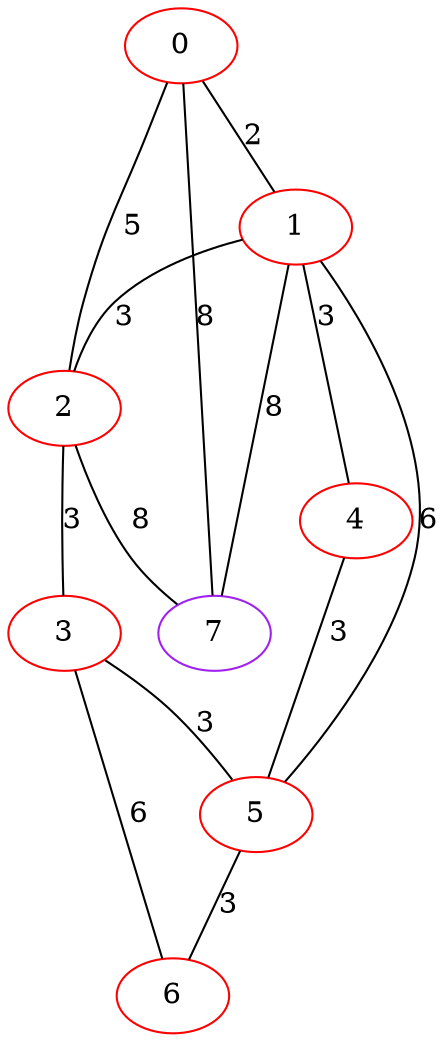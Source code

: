 graph "" {
0 [color=red, weight=1];
1 [color=red, weight=1];
2 [color=red, weight=1];
3 [color=red, weight=1];
4 [color=red, weight=1];
5 [color=red, weight=1];
6 [color=red, weight=1];
7 [color=purple, weight=4];
0 -- 1  [key=0, label=2];
0 -- 2  [key=0, label=5];
0 -- 7  [key=0, label=8];
1 -- 2  [key=0, label=3];
1 -- 4  [key=0, label=3];
1 -- 5  [key=0, label=6];
1 -- 7  [key=0, label=8];
2 -- 3  [key=0, label=3];
2 -- 7  [key=0, label=8];
3 -- 5  [key=0, label=3];
3 -- 6  [key=0, label=6];
4 -- 5  [key=0, label=3];
5 -- 6  [key=0, label=3];
}
